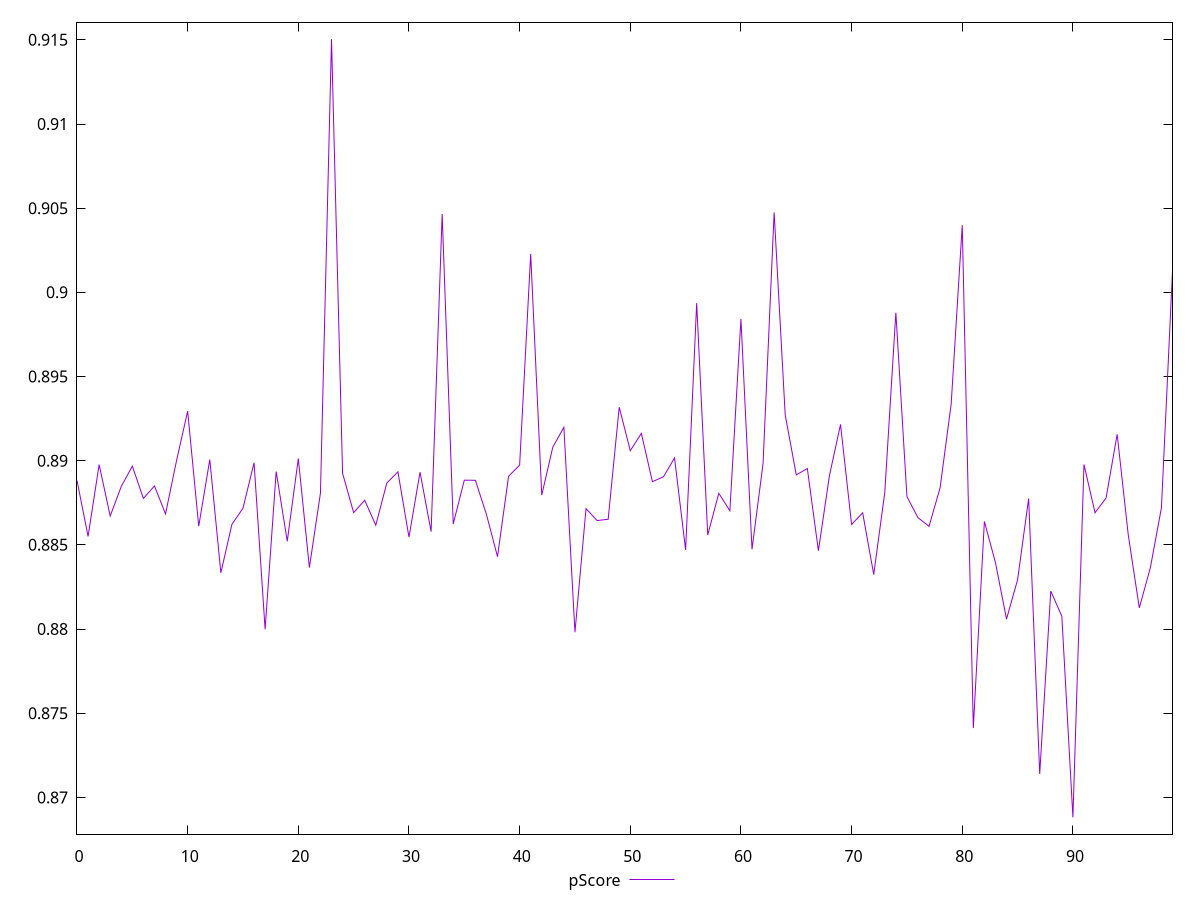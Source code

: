 reset

$pScore <<EOF
0 0.8888275088974592
1 0.8855017710926929
2 0.8897678770374634
3 0.8867124546218892
4 0.8884712500622688
5 0.8896749948169151
6 0.8877585483975823
7 0.8885009587305217
8 0.886837979885478
9 0.8900167880948779
10 0.8929440667597797
11 0.8861082888990788
12 0.8900673815760406
13 0.8833370402350071
14 0.8862197023894741
15 0.8871774701967585
16 0.8898790057340261
17 0.8799896286899362
18 0.8893551138987859
19 0.8852151594070686
20 0.8901235836648119
21 0.8836481735589494
22 0.8880761970525368
23 0.9150423499734341
24 0.8892509282653753
25 0.8869141752721947
26 0.8876506790558922
27 0.8861668587181022
28 0.8886747507031711
29 0.8893411593668623
30 0.8854602329754349
31 0.8893157853682657
32 0.8857837589128106
33 0.9046556881442236
34 0.8862439780902664
35 0.8888416351118612
36 0.8888359847272953
37 0.8868107716268112
38 0.8843000928681473
39 0.8890689510391769
40 0.8897397348049929
41 0.902284935297686
42 0.8879575535380071
43 0.8908109567444942
44 0.8919803733494519
45 0.8798095661137249
46 0.8871518648846369
47 0.8864455161171824
48 0.8865194097742612
49 0.8931770688008025
50 0.8905937430154823
51 0.8916219412173771
52 0.8887534737489285
53 0.889047781777061
54 0.890164321692582
55 0.8846998597112476
56 0.8993607699191268
57 0.885587403507654
58 0.8880634425096642
59 0.8870237976637492
60 0.8984226425751415
61 0.8847372153060375
62 0.8898397650558063
63 0.9047461399243133
64 0.8927247126539419
65 0.8891578411960643
66 0.8895356023506187
67 0.8846557441751414
68 0.8891211604308608
69 0.8921531113706858
70 0.8862111339202035
71 0.8869042071424892
72 0.8832393624407668
73 0.8881158734993682
74 0.8987930023632843
75 0.8878677876441079
76 0.8866163790467518
77 0.8860997165318611
78 0.8883928579507129
79 0.8933738217500409
80 0.903992380027704
81 0.8741167282894777
82 0.8863895817170696
83 0.8839472513812805
84 0.8805904133590052
85 0.8829233868791934
86 0.8877514532195439
87 0.8713873146240735
88 0.8822554451993199
89 0.8807582710423837
90 0.8688166049925302
91 0.8897720980801682
92 0.8869085077286789
93 0.8877911835144783
94 0.8915702916781916
95 0.885603438383382
96 0.8812553742450131
97 0.8836444220229812
98 0.8872009393509546
99 0.9012549049721351
EOF

set key outside below
set xrange [0:99]
set yrange [0.8678166049925302:0.9160423499734341]
set trange [0.8678166049925302:0.9160423499734341]
set terminal svg size 640, 500 enhanced background rgb 'white'
set output "report_00009_2021-02-08T22-37-41.559Z/first-contentful-paint/samples/pages+cached+noadtech+nomedia/pScore/values.svg"

plot $pScore title "pScore" with line

reset
